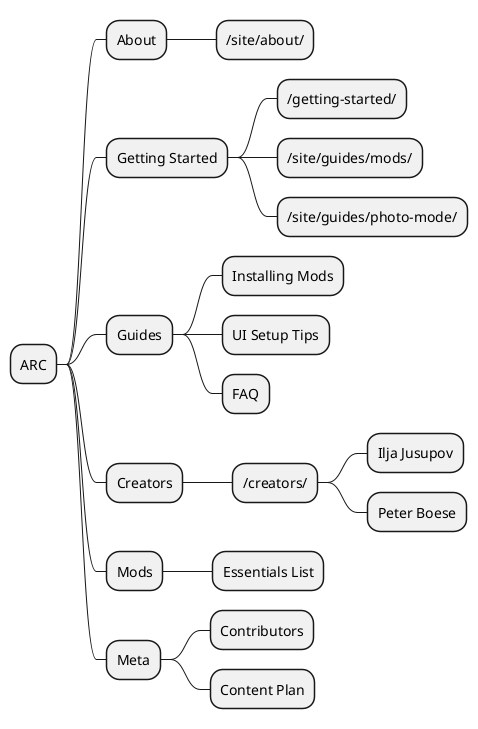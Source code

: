 @startmindmap
* ARC
** About
*** /site/about/
** Getting Started
*** /getting-started/
*** /site/guides/mods/
*** /site/guides/photo-mode/
** Guides
*** Installing Mods
*** UI Setup Tips
*** FAQ
** Creators
*** /creators/
**** Ilja Jusupov
**** Peter Boese
** Mods
*** Essentials List
** Meta
*** Contributors
*** Content Plan
@endmindmap
